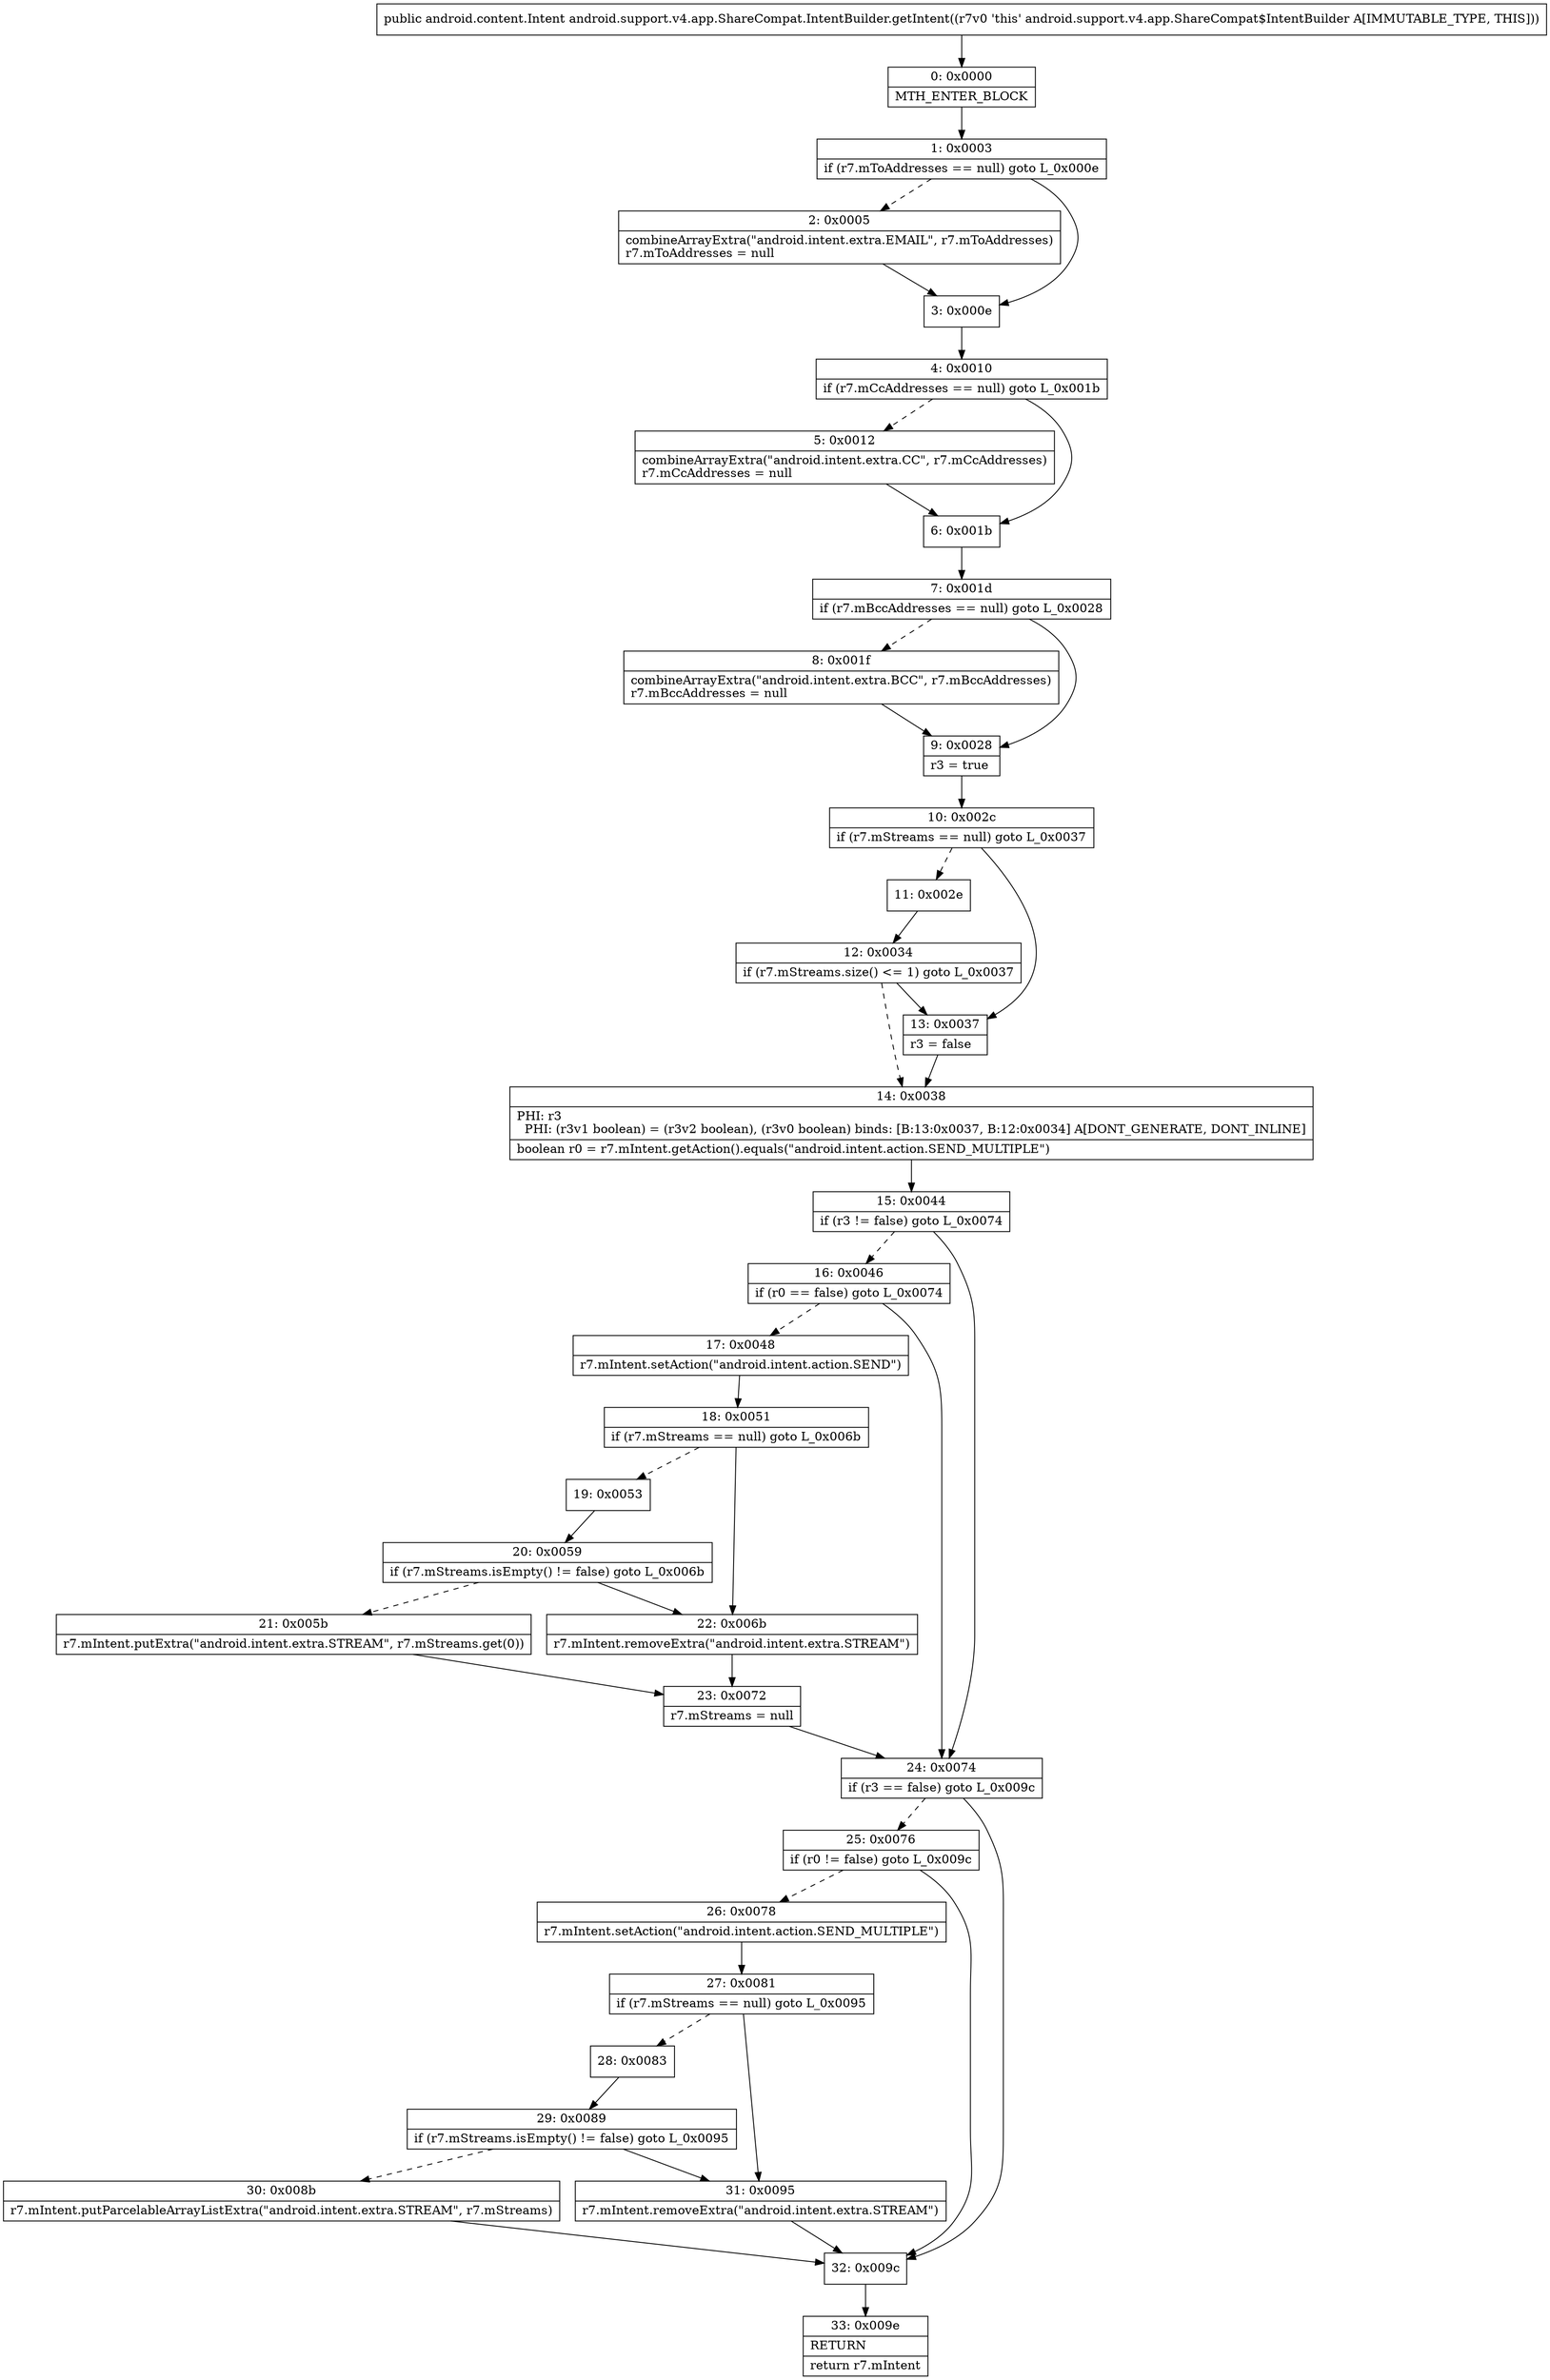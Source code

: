 digraph "CFG forandroid.support.v4.app.ShareCompat.IntentBuilder.getIntent()Landroid\/content\/Intent;" {
Node_0 [shape=record,label="{0\:\ 0x0000|MTH_ENTER_BLOCK\l}"];
Node_1 [shape=record,label="{1\:\ 0x0003|if (r7.mToAddresses == null) goto L_0x000e\l}"];
Node_2 [shape=record,label="{2\:\ 0x0005|combineArrayExtra(\"android.intent.extra.EMAIL\", r7.mToAddresses)\lr7.mToAddresses = null\l}"];
Node_3 [shape=record,label="{3\:\ 0x000e}"];
Node_4 [shape=record,label="{4\:\ 0x0010|if (r7.mCcAddresses == null) goto L_0x001b\l}"];
Node_5 [shape=record,label="{5\:\ 0x0012|combineArrayExtra(\"android.intent.extra.CC\", r7.mCcAddresses)\lr7.mCcAddresses = null\l}"];
Node_6 [shape=record,label="{6\:\ 0x001b}"];
Node_7 [shape=record,label="{7\:\ 0x001d|if (r7.mBccAddresses == null) goto L_0x0028\l}"];
Node_8 [shape=record,label="{8\:\ 0x001f|combineArrayExtra(\"android.intent.extra.BCC\", r7.mBccAddresses)\lr7.mBccAddresses = null\l}"];
Node_9 [shape=record,label="{9\:\ 0x0028|r3 = true\l}"];
Node_10 [shape=record,label="{10\:\ 0x002c|if (r7.mStreams == null) goto L_0x0037\l}"];
Node_11 [shape=record,label="{11\:\ 0x002e}"];
Node_12 [shape=record,label="{12\:\ 0x0034|if (r7.mStreams.size() \<= 1) goto L_0x0037\l}"];
Node_13 [shape=record,label="{13\:\ 0x0037|r3 = false\l}"];
Node_14 [shape=record,label="{14\:\ 0x0038|PHI: r3 \l  PHI: (r3v1 boolean) = (r3v2 boolean), (r3v0 boolean) binds: [B:13:0x0037, B:12:0x0034] A[DONT_GENERATE, DONT_INLINE]\l|boolean r0 = r7.mIntent.getAction().equals(\"android.intent.action.SEND_MULTIPLE\")\l}"];
Node_15 [shape=record,label="{15\:\ 0x0044|if (r3 != false) goto L_0x0074\l}"];
Node_16 [shape=record,label="{16\:\ 0x0046|if (r0 == false) goto L_0x0074\l}"];
Node_17 [shape=record,label="{17\:\ 0x0048|r7.mIntent.setAction(\"android.intent.action.SEND\")\l}"];
Node_18 [shape=record,label="{18\:\ 0x0051|if (r7.mStreams == null) goto L_0x006b\l}"];
Node_19 [shape=record,label="{19\:\ 0x0053}"];
Node_20 [shape=record,label="{20\:\ 0x0059|if (r7.mStreams.isEmpty() != false) goto L_0x006b\l}"];
Node_21 [shape=record,label="{21\:\ 0x005b|r7.mIntent.putExtra(\"android.intent.extra.STREAM\", r7.mStreams.get(0))\l}"];
Node_22 [shape=record,label="{22\:\ 0x006b|r7.mIntent.removeExtra(\"android.intent.extra.STREAM\")\l}"];
Node_23 [shape=record,label="{23\:\ 0x0072|r7.mStreams = null\l}"];
Node_24 [shape=record,label="{24\:\ 0x0074|if (r3 == false) goto L_0x009c\l}"];
Node_25 [shape=record,label="{25\:\ 0x0076|if (r0 != false) goto L_0x009c\l}"];
Node_26 [shape=record,label="{26\:\ 0x0078|r7.mIntent.setAction(\"android.intent.action.SEND_MULTIPLE\")\l}"];
Node_27 [shape=record,label="{27\:\ 0x0081|if (r7.mStreams == null) goto L_0x0095\l}"];
Node_28 [shape=record,label="{28\:\ 0x0083}"];
Node_29 [shape=record,label="{29\:\ 0x0089|if (r7.mStreams.isEmpty() != false) goto L_0x0095\l}"];
Node_30 [shape=record,label="{30\:\ 0x008b|r7.mIntent.putParcelableArrayListExtra(\"android.intent.extra.STREAM\", r7.mStreams)\l}"];
Node_31 [shape=record,label="{31\:\ 0x0095|r7.mIntent.removeExtra(\"android.intent.extra.STREAM\")\l}"];
Node_32 [shape=record,label="{32\:\ 0x009c}"];
Node_33 [shape=record,label="{33\:\ 0x009e|RETURN\l|return r7.mIntent\l}"];
MethodNode[shape=record,label="{public android.content.Intent android.support.v4.app.ShareCompat.IntentBuilder.getIntent((r7v0 'this' android.support.v4.app.ShareCompat$IntentBuilder A[IMMUTABLE_TYPE, THIS])) }"];
MethodNode -> Node_0;
Node_0 -> Node_1;
Node_1 -> Node_2[style=dashed];
Node_1 -> Node_3;
Node_2 -> Node_3;
Node_3 -> Node_4;
Node_4 -> Node_5[style=dashed];
Node_4 -> Node_6;
Node_5 -> Node_6;
Node_6 -> Node_7;
Node_7 -> Node_8[style=dashed];
Node_7 -> Node_9;
Node_8 -> Node_9;
Node_9 -> Node_10;
Node_10 -> Node_11[style=dashed];
Node_10 -> Node_13;
Node_11 -> Node_12;
Node_12 -> Node_13;
Node_12 -> Node_14[style=dashed];
Node_13 -> Node_14;
Node_14 -> Node_15;
Node_15 -> Node_16[style=dashed];
Node_15 -> Node_24;
Node_16 -> Node_17[style=dashed];
Node_16 -> Node_24;
Node_17 -> Node_18;
Node_18 -> Node_19[style=dashed];
Node_18 -> Node_22;
Node_19 -> Node_20;
Node_20 -> Node_21[style=dashed];
Node_20 -> Node_22;
Node_21 -> Node_23;
Node_22 -> Node_23;
Node_23 -> Node_24;
Node_24 -> Node_25[style=dashed];
Node_24 -> Node_32;
Node_25 -> Node_26[style=dashed];
Node_25 -> Node_32;
Node_26 -> Node_27;
Node_27 -> Node_28[style=dashed];
Node_27 -> Node_31;
Node_28 -> Node_29;
Node_29 -> Node_30[style=dashed];
Node_29 -> Node_31;
Node_30 -> Node_32;
Node_31 -> Node_32;
Node_32 -> Node_33;
}

